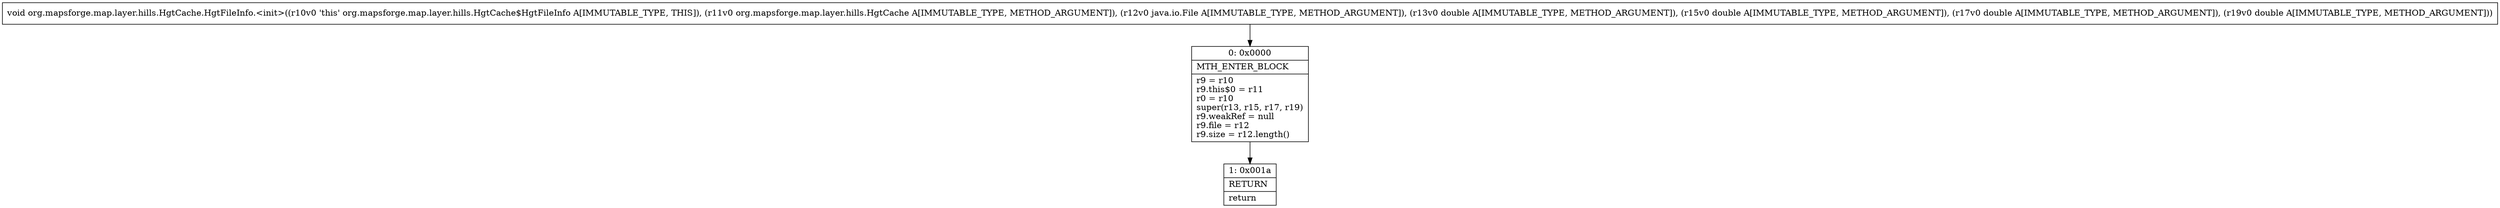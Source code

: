 digraph "CFG fororg.mapsforge.map.layer.hills.HgtCache.HgtFileInfo.\<init\>(Lorg\/mapsforge\/map\/layer\/hills\/HgtCache;Ljava\/io\/File;DDDD)V" {
Node_0 [shape=record,label="{0\:\ 0x0000|MTH_ENTER_BLOCK\l|r9 = r10\lr9.this$0 = r11\lr0 = r10\lsuper(r13, r15, r17, r19)\lr9.weakRef = null\lr9.file = r12\lr9.size = r12.length()\l}"];
Node_1 [shape=record,label="{1\:\ 0x001a|RETURN\l|return\l}"];
MethodNode[shape=record,label="{void org.mapsforge.map.layer.hills.HgtCache.HgtFileInfo.\<init\>((r10v0 'this' org.mapsforge.map.layer.hills.HgtCache$HgtFileInfo A[IMMUTABLE_TYPE, THIS]), (r11v0 org.mapsforge.map.layer.hills.HgtCache A[IMMUTABLE_TYPE, METHOD_ARGUMENT]), (r12v0 java.io.File A[IMMUTABLE_TYPE, METHOD_ARGUMENT]), (r13v0 double A[IMMUTABLE_TYPE, METHOD_ARGUMENT]), (r15v0 double A[IMMUTABLE_TYPE, METHOD_ARGUMENT]), (r17v0 double A[IMMUTABLE_TYPE, METHOD_ARGUMENT]), (r19v0 double A[IMMUTABLE_TYPE, METHOD_ARGUMENT])) }"];
MethodNode -> Node_0;
Node_0 -> Node_1;
}

